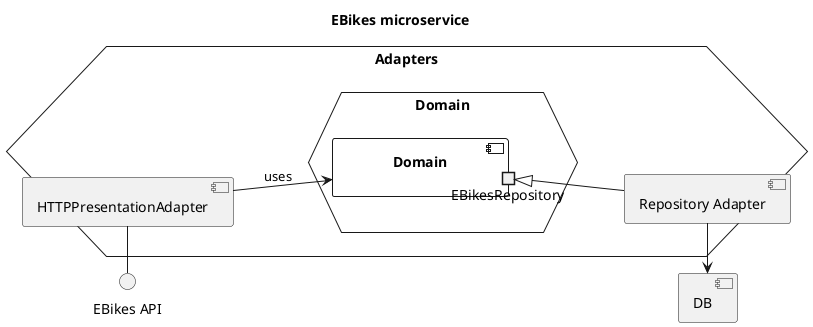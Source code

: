 @startuml ebikes-components

title "EBikes microservice"

left to right direction

component "DB"
interface "EBikes API" as EBikesAPI

hexagon Adapters {
    hexagon Domain as DomainHex {
        component Domain {
            portout "EBikesRepository" as Repo

        }
    }

    component "Repository Adapter" as RepoAdapter
    RepoAdapter -u-|> Repo
    RepoAdapter -l-> DB

    component "HTTPPresentationAdapter" as HTTPAdapter
    HTTPAdapter -d-> Domain : uses
    HTTPAdapter -l-() EBikesAPI
}

@enduml
